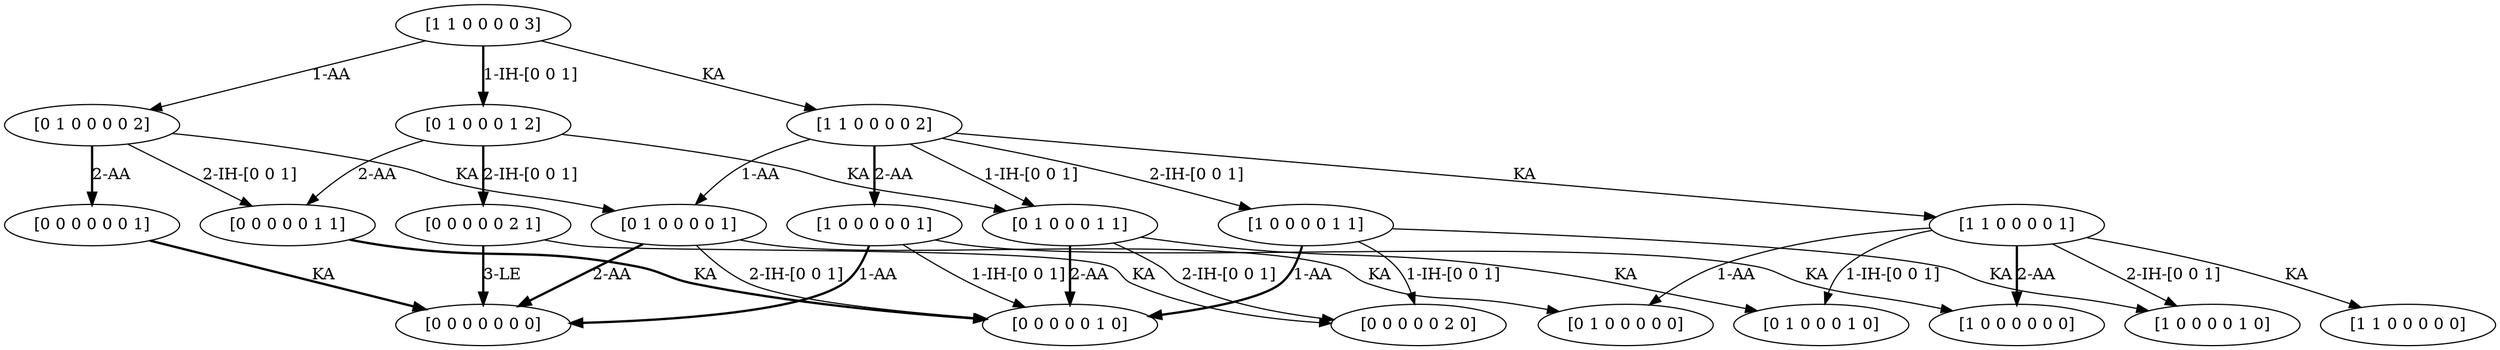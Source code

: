 digraph  {
	node [label="\N"];
	32	 [capacity="[0 1 0]",
		label="[0 1 0 0 0 0 0]",
		stock="[0 0 0]",
		time=0,
		value=0.0];
	33	 [capacity="[0 1 0]",
		label="[0 1 0 0 0 0 1]",
		stock="[0 0 0]",
		time=1,
		value=60.0];
	33 -> 32 [key=0,
	goal="[0 1 0 0 0 0 0]",
	label=KA,
	modus=KA,
	not_best_politic=True,
	revenue=0,
	time=1,
	weight=0.0,
	weight_goal=0.0];
44 [capacity="[0 0 0]",
	label="[0 0 0 0 0 0 0]",
	stock="[0 0 0]",
	time=0,
	value=0.0];
33 -> 44 [key=2,
goal="[0 0 0 0 0 0 0]",
label="2-AA",
modus=AA,
not_best_politic=False,
revenue=200,
style=bold,
time=1,
weight=200.0,
weight_goal=0.0];
40 [capacity="[0 0 0]",
label="[0 0 0 0 0 1 0]",
stock="[0 0 1]",
time=0,
value=0.0];
33 -> 40 [key=2,
goal="[0 0 0 0 0 1 0]",
label="2-IH-[0 0 1]",
modus="IH[0 0 1]",
not_best_politic=True,
revenue=0,
time=1,
weight=0.0,
weight_goal=0.0];
34 [capacity="[0 1 0]",
label="[0 1 0 0 0 0 2]",
stock="[0 0 0]",
time=2,
value=116.0];
34 -> 33 [key=0,
goal="[0 1 0 0 0 0 1]",
label=KA,
modus=KA,
not_best_politic=True,
revenue=0,
time=2,
weight=0.0,
weight_goal=60.0];
45 [capacity="[0 0 0]",
label="[0 0 0 0 0 0 1]",
stock="[0 0 0]",
time=1,
value=0.0];
34 -> 45 [key=2,
goal="[0 0 0 0 0 0 1]",
label="2-AA",
modus=AA,
not_best_politic=False,
revenue=200,
style=bold,
time=2,
weight=140.0,
weight_goal=0.0];
41 [capacity="[0 0 0]",
label="[0 0 0 0 0 1 1]",
stock="[0 0 1]",
time=1,
value=0.0];
34 -> 41 [key=2,
goal="[0 0 0 0 0 1 1]",
label="2-IH-[0 0 1]",
modus="IH[0 0 1]",
not_best_politic=True,
revenue=0,
time=2,
weight=-60.0,
weight_goal=0.0];
36 [capacity="[0 0 0]",
label="[0 0 0 0 0 2 0]",
stock="[0 0 2]",
time=0,
value=0.0];
37 [capacity="[0 0 0]",
label="[0 0 0 0 0 2 1]",
stock="[0 0 2]",
time=1,
value=1500.0];
37 -> 36 [key=0,
goal="[0 0 0 0 0 2 0]",
label=KA,
modus=KA,
not_best_politic=True,
revenue=0,
time=1,
weight=0.0,
weight_goal=0.0];
37 -> 44 [key=3,
goal="[0 0 0 0 0 0 0]",
label="3-LE",
modus=LE,
not_best_politic=False,
revenue=5000,
style=bold,
time=1,
weight=5000.0,
weight_goal=0.0];
8 [capacity="[1 1 0]",
label="[1 1 0 0 0 0 0]",
stock="[0 0 0]",
time=0,
value=0.0];
9 [capacity="[1 1 0]",
label="[1 1 0 0 0 0 1]",
stock="[0 0 0]",
time=1,
value=90.0];
9 -> 32 [key=1,
goal="[0 1 0 0 0 0 0]",
label="1-AA",
modus=AA,
not_best_politic=True,
revenue=100,
time=1,
weight=100.0,
weight_goal=0.0];
9 -> 8 [key=0,
goal="[1 1 0 0 0 0 0]",
label=KA,
modus=KA,
not_best_politic=True,
revenue=0,
time=1,
weight=0.0,
weight_goal=0.0];
16 [capacity="[1 0 0]",
label="[1 0 0 0 0 1 0]",
stock="[0 0 1]",
time=0,
value=0.0];
9 -> 16 [key=2,
goal="[1 0 0 0 0 1 0]",
label="2-IH-[0 0 1]",
modus="IH[0 0 1]",
not_best_politic=True,
revenue=0,
time=1,
weight=0.0,
weight_goal=0.0];
20 [capacity="[1 0 0]",
label="[1 0 0 0 0 0 0]",
stock="[0 0 0]",
time=0,
value=0.0];
9 -> 20 [key=2,
goal="[1 0 0 0 0 0 0]",
label="2-AA",
modus=AA,
not_best_politic=False,
revenue=200,
style=bold,
time=1,
weight=200.0,
weight_goal=0.0];
28 [capacity="[0 1 0]",
label="[0 1 0 0 0 1 0]",
stock="[0 0 1]",
time=0,
value=0.0];
9 -> 28 [key=1,
goal="[0 1 0 0 0 1 0]",
label="1-IH-[0 0 1]",
modus="IH[0 0 1]",
not_best_politic=True,
revenue=0,
time=1,
weight=0.0,
weight_goal=0.0];
10 [capacity="[1 1 0]",
label="[1 1 0 0 0 0 2]",
stock="[0 0 0]",
time=2,
value=174.0];
10 -> 33 [key=1,
goal="[0 1 0 0 0 0 1]",
label="1-AA",
modus=AA,
not_best_politic=True,
revenue=100,
time=2,
weight=70.0,
weight_goal=60.0];
10 -> 9 [key=0,
goal="[1 1 0 0 0 0 1]",
label=KA,
modus=KA,
not_best_politic=True,
revenue=0,
time=2,
weight=0.0,
weight_goal=90.0];
17 [capacity="[1 0 0]",
label="[1 0 0 0 0 1 1]",
stock="[0 0 1]",
time=1,
value=30.0];
10 -> 17 [key=2,
goal="[1 0 0 0 0 1 1]",
label="2-IH-[0 0 1]",
modus="IH[0 0 1]",
not_best_politic=True,
revenue=0,
time=2,
weight=-60.0,
weight_goal=30.0];
21 [capacity="[1 0 0]",
label="[1 0 0 0 0 0 1]",
stock="[0 0 0]",
time=1,
value=30.0];
10 -> 21 [key=2,
goal="[1 0 0 0 0 0 1]",
label="2-AA",
modus=AA,
not_best_politic=False,
revenue=200,
style=bold,
time=2,
weight=140.0,
weight_goal=30.0];
29 [capacity="[0 1 0]",
label="[0 1 0 0 0 1 1]",
stock="[0 0 1]",
time=1,
value=60.0];
10 -> 29 [key=1,
goal="[0 1 0 0 0 1 1]",
label="1-IH-[0 0 1]",
modus="IH[0 0 1]",
not_best_politic=True,
revenue=0,
time=2,
weight=-30.0,
weight_goal=60.0];
11 [capacity="[1 1 0]",
label="[1 1 0 0 0 0 3]",
stock="[0 0 0]",
time=3,
value=678.062];
11 -> 34 [key=1,
goal="[0 1 0 0 0 0 2]",
label="1-AA",
modus=AA,
not_best_politic=True,
revenue=100,
time=3,
weight=42.0,
weight_goal=116.0];
11 -> 10 [key=0,
goal="[1 1 0 0 0 0 2]",
label=KA,
modus=KA,
not_best_politic=True,
revenue=0,
time=3,
weight=0.0,
weight_goal=174.0];
30 [capacity="[0 1 0]",
label="[0 1 0 0 0 1 2]",
stock="[0 0 1]",
time=2,
value=692.0];
11 -> 30 [key=1,
goal="[0 1 0 0 0 1 2]",
label="1-IH-[0 0 1]",
modus="IH[0 0 1]",
not_best_politic=False,
revenue=0,
style=bold,
time=3,
weight=518.0,
weight_goal=692.0];
45 -> 44 [key=0,
goal="[0 0 0 0 0 0 0]",
label=KA,
modus=KA,
not_best_politic=False,
revenue=0,
style=bold,
time=1,
weight=0.0,
weight_goal=0.0];
17 -> 36 [key=1,
goal="[0 0 0 0 0 2 0]",
label="1-IH-[0 0 1]",
modus="IH[0 0 1]",
not_best_politic=True,
revenue=0,
time=1,
weight=0.0,
weight_goal=0.0];
17 -> 16 [key=0,
goal="[1 0 0 0 0 1 0]",
label=KA,
modus=KA,
not_best_politic=True,
revenue=0,
time=1,
weight=0.0,
weight_goal=0.0];
17 -> 40 [key=1,
goal="[0 0 0 0 0 1 0]",
label="1-AA",
modus=AA,
not_best_politic=False,
revenue=100,
style=bold,
time=1,
weight=100.0,
weight_goal=0.0];
21 -> 44 [key=1,
goal="[0 0 0 0 0 0 0]",
label="1-AA",
modus=AA,
not_best_politic=False,
revenue=100,
style=bold,
time=1,
weight=100.0,
weight_goal=0.0];
21 -> 20 [key=0,
goal="[1 0 0 0 0 0 0]",
label=KA,
modus=KA,
not_best_politic=True,
revenue=0,
time=1,
weight=0.0,
weight_goal=0.0];
21 -> 40 [key=1,
goal="[0 0 0 0 0 1 0]",
label="1-IH-[0 0 1]",
modus="IH[0 0 1]",
not_best_politic=True,
revenue=0,
time=1,
weight=0.0,
weight_goal=0.0];
41 -> 40 [key=0,
goal="[0 0 0 0 0 1 0]",
label=KA,
modus=KA,
not_best_politic=False,
revenue=0,
style=bold,
time=1,
weight=0.0,
weight_goal=0.0];
29 -> 36 [key=2,
goal="[0 0 0 0 0 2 0]",
label="2-IH-[0 0 1]",
modus="IH[0 0 1]",
not_best_politic=True,
revenue=0,
time=1,
weight=0.0,
weight_goal=0.0];
29 -> 40 [key=2,
goal="[0 0 0 0 0 1 0]",
label="2-AA",
modus=AA,
not_best_politic=False,
revenue=200,
style=bold,
time=1,
weight=200.0,
weight_goal=0.0];
29 -> 28 [key=0,
goal="[0 1 0 0 0 1 0]",
label=KA,
modus=KA,
not_best_politic=True,
revenue=0,
time=1,
weight=0.0,
weight_goal=0.0];
30 -> 37 [key=2,
goal="[0 0 0 0 0 2 1]",
label="2-IH-[0 0 1]",
modus="IH[0 0 1]",
not_best_politic=False,
revenue=0,
style=bold,
time=2,
weight=1440.0,
weight_goal=1500.0];
30 -> 41 [key=2,
goal="[0 0 0 0 0 1 1]",
label="2-AA",
modus=AA,
not_best_politic=True,
revenue=200,
time=2,
weight=140.0,
weight_goal=0.0];
30 -> 29 [key=0,
goal="[0 1 0 0 0 1 1]",
label=KA,
modus=KA,
not_best_politic=True,
revenue=0,
time=2,
weight=0.0,
weight_goal=60.0];
}
